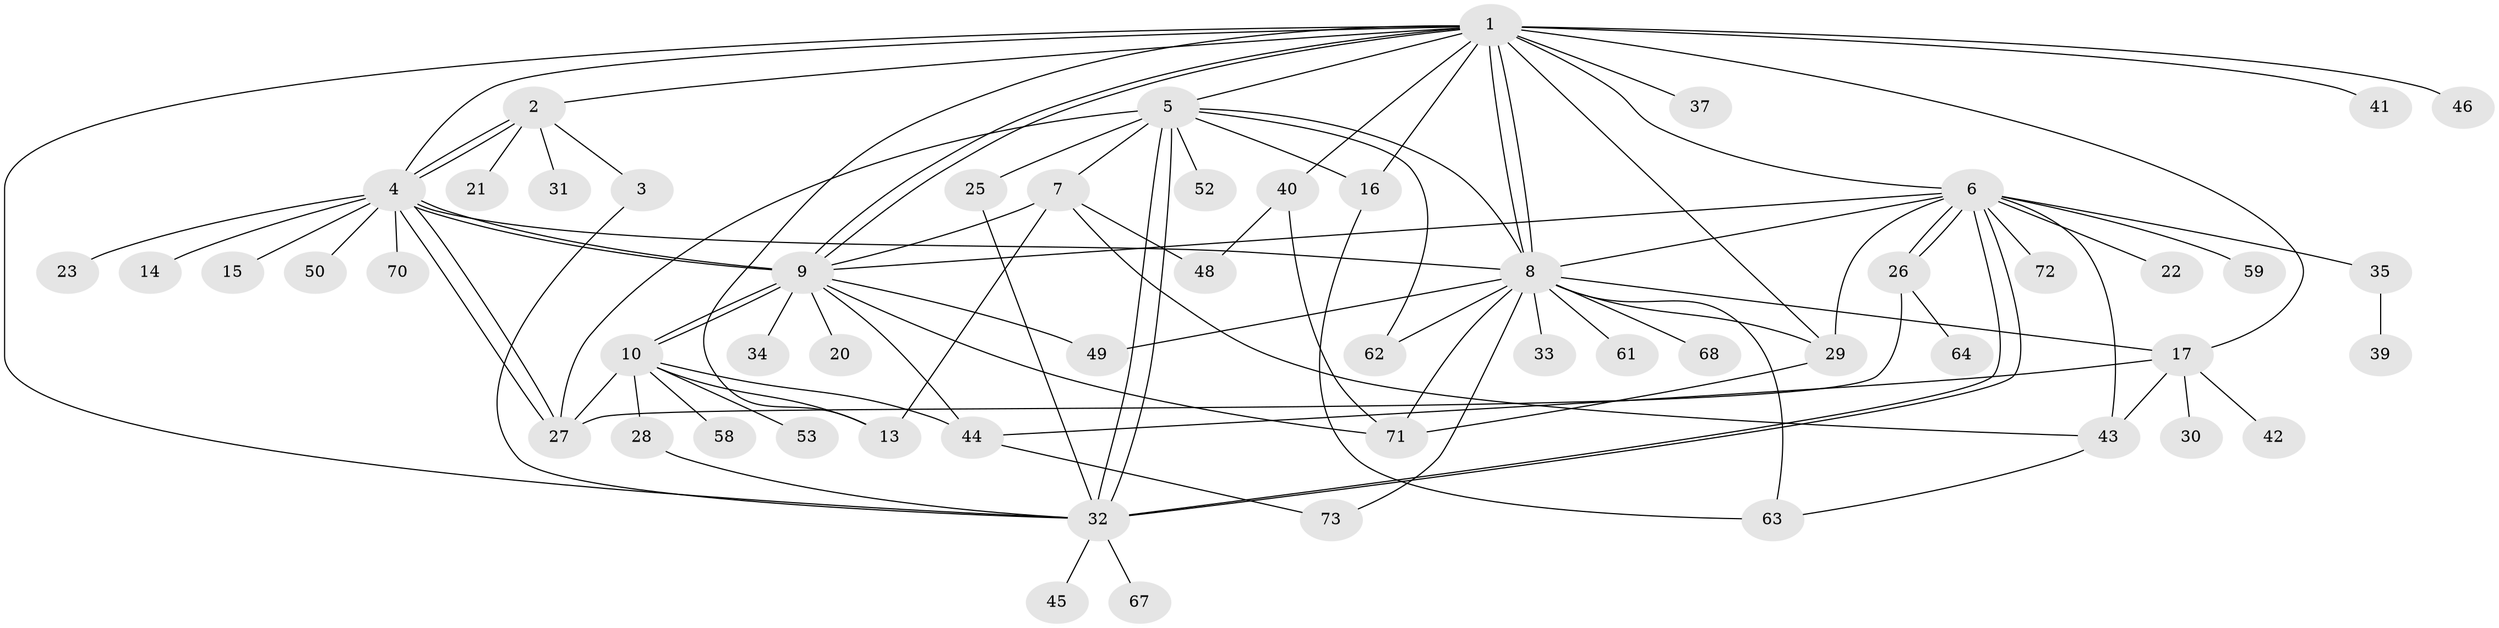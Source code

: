 // Generated by graph-tools (version 1.1) at 2025/51/02/27/25 19:51:58]
// undirected, 56 vertices, 98 edges
graph export_dot {
graph [start="1"]
  node [color=gray90,style=filled];
  1 [super="+12"];
  2 [super="+47"];
  3 [super="+69"];
  4 [super="+11"];
  5 [super="+56"];
  6 [super="+55"];
  7 [super="+19"];
  8 [super="+18"];
  9 [super="+74"];
  10 [super="+24"];
  13 [super="+75"];
  14;
  15;
  16;
  17;
  20;
  21;
  22;
  23;
  25;
  26 [super="+57"];
  27 [super="+51"];
  28;
  29 [super="+36"];
  30;
  31;
  32 [super="+38"];
  33;
  34;
  35;
  37;
  39;
  40 [super="+66"];
  41;
  42;
  43 [super="+54"];
  44 [super="+65"];
  45;
  46;
  48 [super="+60"];
  49;
  50;
  52;
  53;
  58;
  59;
  61;
  62;
  63;
  64;
  67;
  68;
  70;
  71;
  72;
  73;
  1 -- 2;
  1 -- 4;
  1 -- 5;
  1 -- 6;
  1 -- 8 [weight=2];
  1 -- 8;
  1 -- 9;
  1 -- 9;
  1 -- 16;
  1 -- 17;
  1 -- 29;
  1 -- 40;
  1 -- 32;
  1 -- 37;
  1 -- 41;
  1 -- 46;
  1 -- 13;
  2 -- 3;
  2 -- 4;
  2 -- 4;
  2 -- 21;
  2 -- 31;
  3 -- 32;
  4 -- 9;
  4 -- 9;
  4 -- 14;
  4 -- 15;
  4 -- 23;
  4 -- 27;
  4 -- 27;
  4 -- 50;
  4 -- 70;
  4 -- 8;
  5 -- 7;
  5 -- 16;
  5 -- 25;
  5 -- 32;
  5 -- 32;
  5 -- 52;
  5 -- 62;
  5 -- 8;
  5 -- 27;
  6 -- 22;
  6 -- 26;
  6 -- 26;
  6 -- 29;
  6 -- 32;
  6 -- 32;
  6 -- 35;
  6 -- 43;
  6 -- 72;
  6 -- 9;
  6 -- 59;
  6 -- 8;
  7 -- 9;
  7 -- 13;
  7 -- 48;
  7 -- 43;
  8 -- 33;
  8 -- 61;
  8 -- 62;
  8 -- 63;
  8 -- 68;
  8 -- 71;
  8 -- 73;
  8 -- 17;
  8 -- 49;
  8 -- 29;
  9 -- 10;
  9 -- 10;
  9 -- 20;
  9 -- 34;
  9 -- 49;
  9 -- 71;
  9 -- 44;
  10 -- 13;
  10 -- 27;
  10 -- 28;
  10 -- 44;
  10 -- 53;
  10 -- 58;
  16 -- 63;
  17 -- 30;
  17 -- 42;
  17 -- 44;
  17 -- 43;
  25 -- 32;
  26 -- 27;
  26 -- 64;
  28 -- 32;
  29 -- 71;
  32 -- 45;
  32 -- 67;
  35 -- 39;
  40 -- 48;
  40 -- 71;
  43 -- 63;
  44 -- 73;
}
